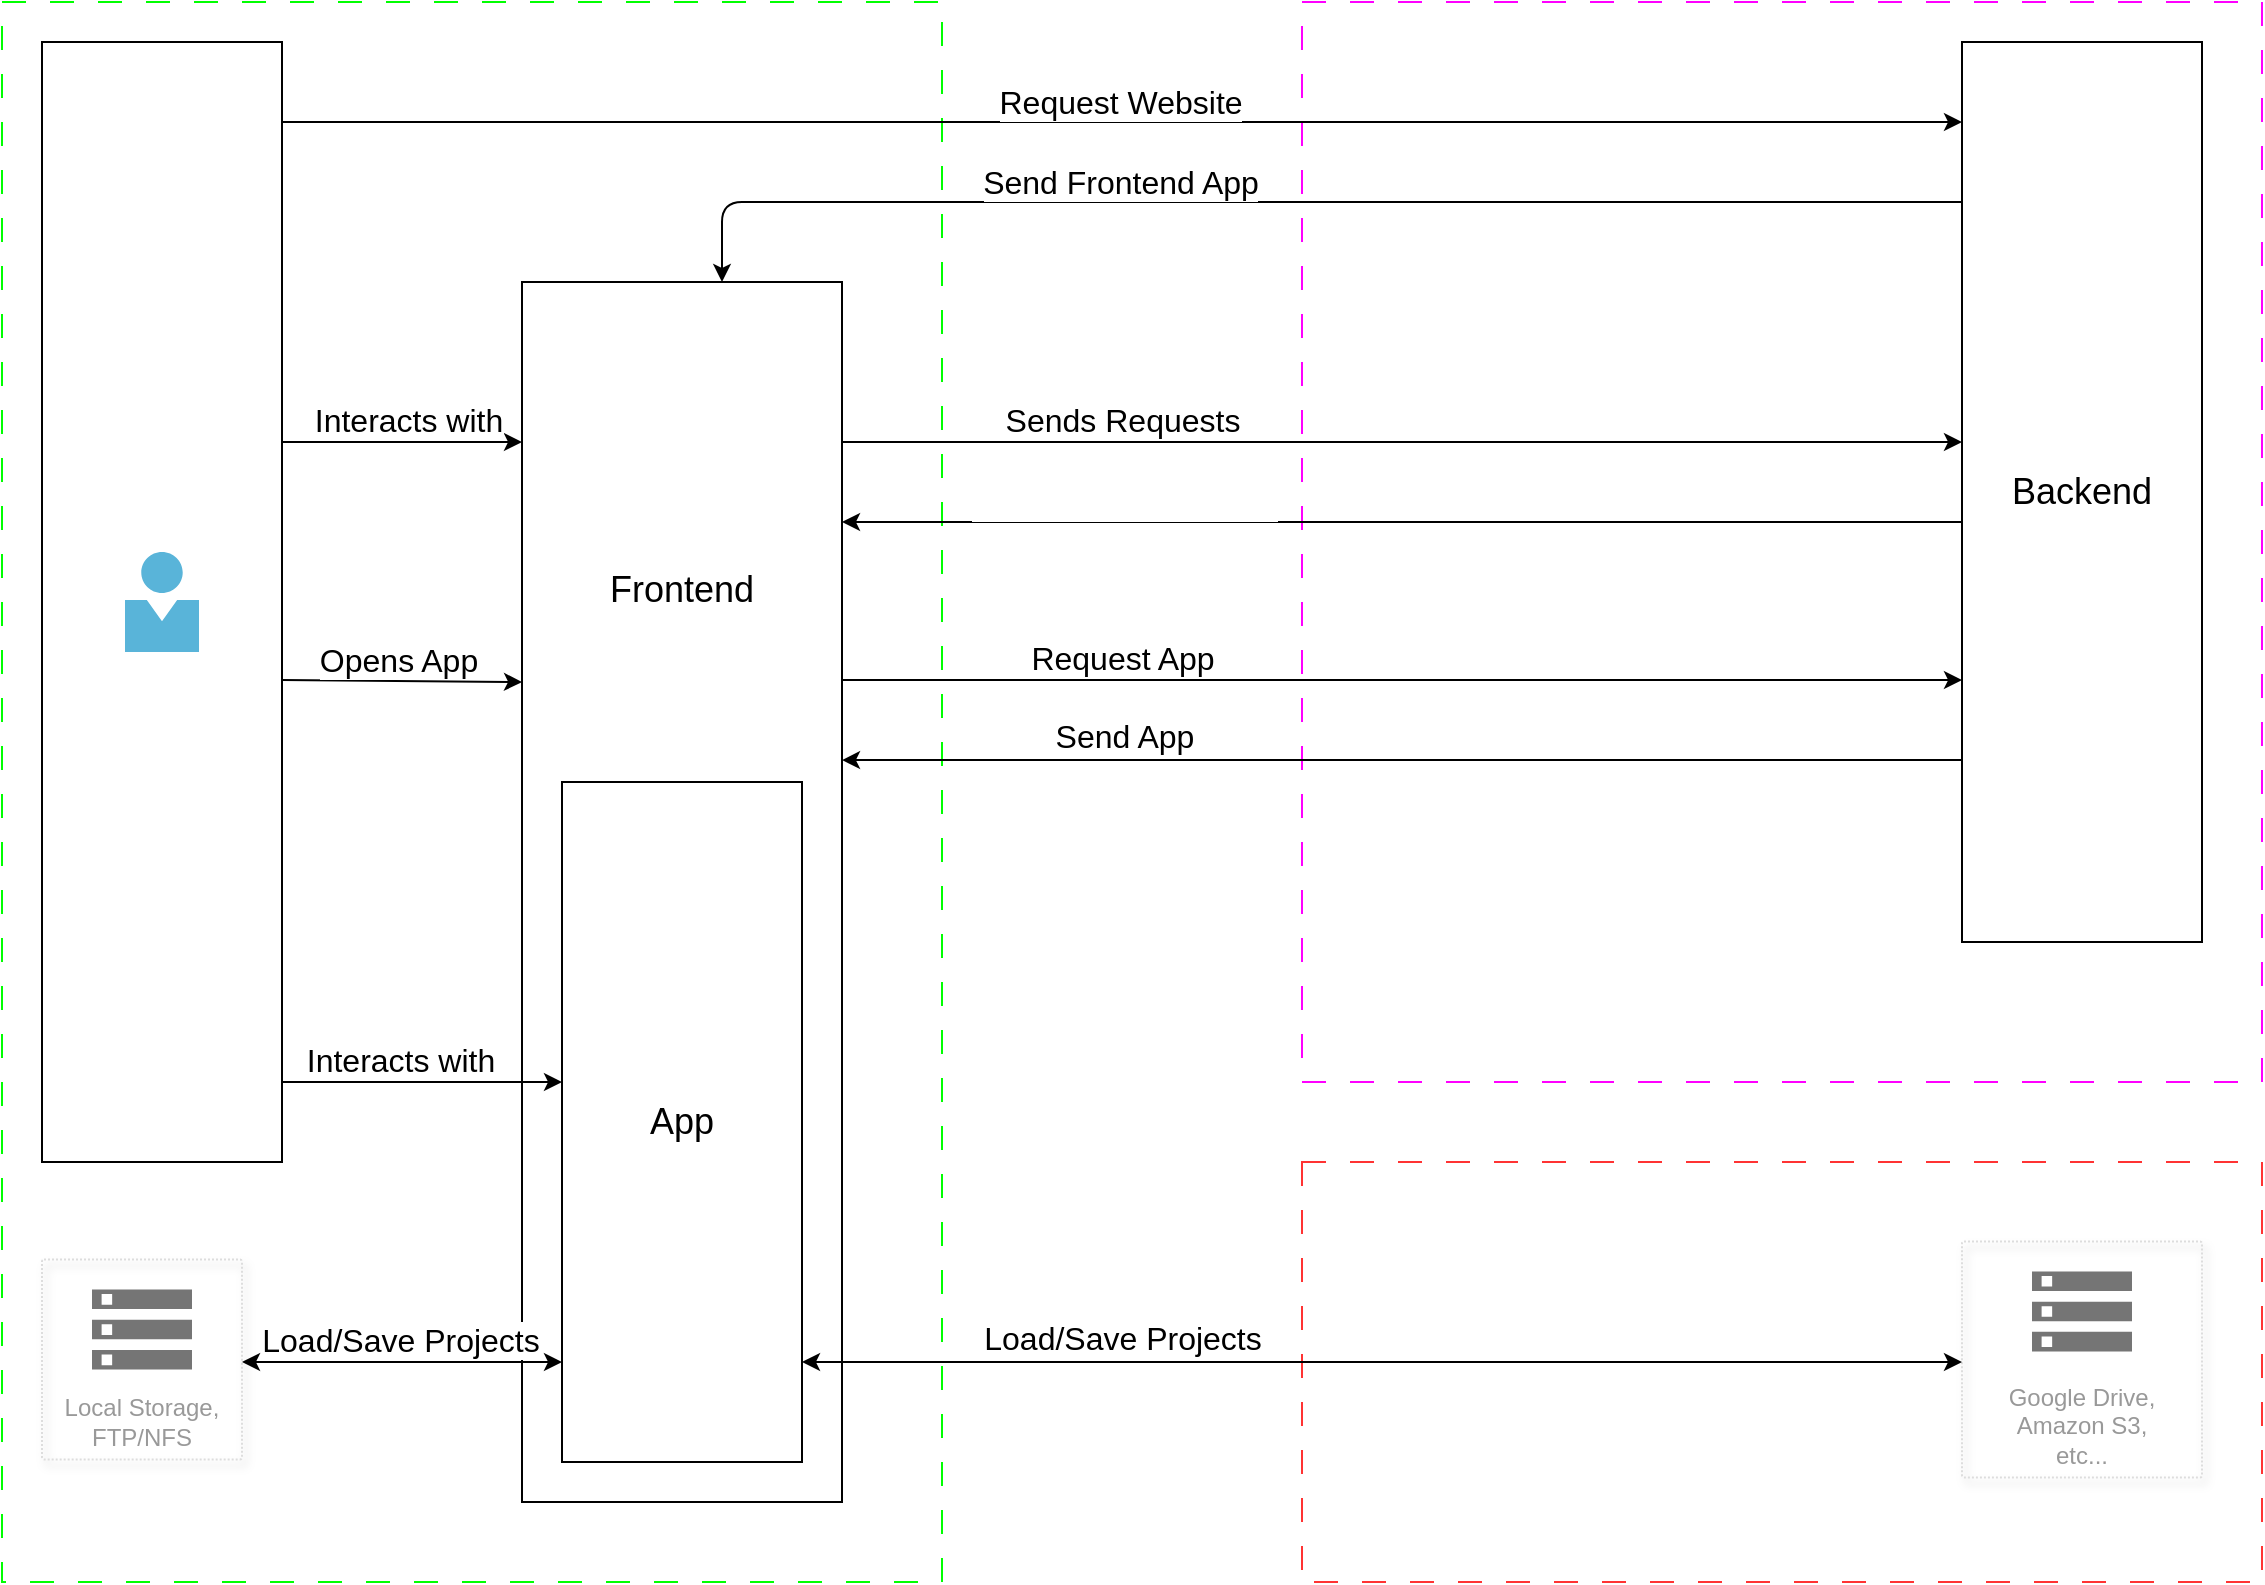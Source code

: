 <mxfile>
    <diagram id="vjc-r4SsnkEs5MD6MeEq" name="Architecture">
        <mxGraphModel dx="498" dy="510" grid="1" gridSize="10" guides="0" tooltips="1" connect="1" arrows="1" fold="1" page="1" pageScale="1" pageWidth="1169" pageHeight="827" math="0" shadow="0">
            <root>
                <mxCell id="0"/>
                <mxCell id="1" parent="0"/>
                <mxCell id="23" value="&quot;Cloud&quot;" style="rounded=0;whiteSpace=wrap;html=1;glass=0;dashed=1;dashPattern=12 12;strokeColor=#FF3333;fontSize=27;fontColor=#FFFFFF;fillColor=none;movable=0;resizable=0;rotatable=0;deletable=0;editable=0;connectable=0;align=left;verticalAlign=bottom;" parent="1" vertex="1">
                    <mxGeometry x="670" y="600" width="480" height="210" as="geometry"/>
                </mxCell>
                <mxCell id="20" value="Servers" style="rounded=0;whiteSpace=wrap;html=1;glass=0;fillColor=none;fontColor=#FFFFFF;strokeColor=#FF00FF;dashed=1;dashPattern=12 12;verticalAlign=bottom;align=left;fontSize=27;movable=0;resizable=0;rotatable=0;deletable=0;editable=0;connectable=0;" parent="1" vertex="1">
                    <mxGeometry x="670" y="20" width="480" height="540" as="geometry"/>
                </mxCell>
                <mxCell id="19" value="Client" style="rounded=0;whiteSpace=wrap;html=1;glass=0;fillColor=none;fontColor=#ffffff;strokeColor=#00FF00;dashed=1;dashPattern=12 12;verticalAlign=bottom;align=left;fontSize=27;connectable=0;allowArrows=0;editable=0;movable=0;resizable=0;rotatable=0;deletable=0;" parent="1" vertex="1">
                    <mxGeometry x="20" y="20" width="470" height="790" as="geometry"/>
                </mxCell>
                <mxCell id="16" style="edgeStyle=none;html=1;" parent="1" edge="1">
                    <mxGeometry relative="1" as="geometry">
                        <mxPoint x="440" y="240" as="sourcePoint"/>
                        <mxPoint x="1000" y="240" as="targetPoint"/>
                    </mxGeometry>
                </mxCell>
                <mxCell id="17" value="Sends Requests" style="edgeLabel;html=1;align=center;verticalAlign=middle;resizable=0;points=[];fontSize=16;" parent="16" vertex="1" connectable="0">
                    <mxGeometry x="-0.158" relative="1" as="geometry">
                        <mxPoint x="-96" y="-11" as="offset"/>
                    </mxGeometry>
                </mxCell>
                <mxCell id="2" value="Frontend&lt;br&gt;&lt;br&gt;&lt;br&gt;&lt;br&gt;&lt;br&gt;&lt;br&gt;&lt;br&gt;&lt;br&gt;&lt;br&gt;&lt;br&gt;&lt;br&gt;&lt;br&gt;&lt;br&gt;&lt;br&gt;&lt;br&gt;" style="rounded=0;whiteSpace=wrap;html=1;fontSize=18;" parent="1" vertex="1">
                    <mxGeometry x="280" y="160" width="160" height="610" as="geometry"/>
                </mxCell>
                <mxCell id="11" style="edgeStyle=none;html=1;" parent="1" edge="1">
                    <mxGeometry relative="1" as="geometry">
                        <mxPoint x="1000" y="120" as="sourcePoint"/>
                        <mxPoint x="380" y="160" as="targetPoint"/>
                        <Array as="points">
                            <mxPoint x="380" y="120"/>
                        </Array>
                    </mxGeometry>
                </mxCell>
                <mxCell id="12" value="Send Frontend App" style="edgeLabel;html=1;align=center;verticalAlign=middle;resizable=0;points=[];fontSize=16;" parent="11" vertex="1" connectable="0">
                    <mxGeometry x="-0.14" relative="1" as="geometry">
                        <mxPoint x="-137" y="-10" as="offset"/>
                    </mxGeometry>
                </mxCell>
                <mxCell id="21" style="edgeStyle=none;html=1;fontSize=27;fontColor=#FFFFFF;" parent="1" edge="1">
                    <mxGeometry relative="1" as="geometry">
                        <mxPoint x="1000" y="280" as="sourcePoint"/>
                        <mxPoint x="440" y="280" as="targetPoint"/>
                    </mxGeometry>
                </mxCell>
                <mxCell id="22" value="Respond to Requests" style="edgeLabel;html=1;align=center;verticalAlign=middle;resizable=0;points=[];fontSize=16;fontColor=#FFFFFF;" parent="21" vertex="1" connectable="0">
                    <mxGeometry x="0.131" y="3" relative="1" as="geometry">
                        <mxPoint x="-103" y="-13" as="offset"/>
                    </mxGeometry>
                </mxCell>
                <mxCell id="3" value="Backend" style="rounded=0;whiteSpace=wrap;html=1;fontSize=18;" parent="1" vertex="1">
                    <mxGeometry x="1000" y="40" width="120" height="450" as="geometry"/>
                </mxCell>
                <UserObject label="App" id="4">
                    <mxCell style="rounded=0;whiteSpace=wrap;html=1;fontSize=18;" parent="1" vertex="1">
                        <mxGeometry x="300" y="410" width="120" height="340" as="geometry"/>
                    </mxCell>
                </UserObject>
                <mxCell id="8" style="edgeStyle=none;html=1;" parent="1" edge="1">
                    <mxGeometry relative="1" as="geometry">
                        <mxPoint x="160" y="80" as="sourcePoint"/>
                        <mxPoint x="1000" y="80" as="targetPoint"/>
                    </mxGeometry>
                </mxCell>
                <mxCell id="9" value="Request Website" style="edgeLabel;html=1;align=center;verticalAlign=middle;resizable=0;points=[];fontSize=16;" parent="8" vertex="1" connectable="0">
                    <mxGeometry x="0.294" y="-2" relative="1" as="geometry">
                        <mxPoint x="-125" y="-12" as="offset"/>
                    </mxGeometry>
                </mxCell>
                <mxCell id="14" style="edgeStyle=none;html=1;fontSize=15;" parent="1" edge="1">
                    <mxGeometry relative="1" as="geometry">
                        <mxPoint x="160" y="240" as="sourcePoint"/>
                        <mxPoint x="280" y="240" as="targetPoint"/>
                    </mxGeometry>
                </mxCell>
                <mxCell id="15" value="Interacts with" style="edgeLabel;html=1;align=center;verticalAlign=middle;resizable=0;points=[];fontSize=16;" parent="14" vertex="1" connectable="0">
                    <mxGeometry x="-0.213" y="-1" relative="1" as="geometry">
                        <mxPoint x="16" y="-12" as="offset"/>
                    </mxGeometry>
                </mxCell>
                <mxCell id="24" style="edgeStyle=none;html=1;fontSize=16;" parent="1" edge="1">
                    <mxGeometry relative="1" as="geometry">
                        <mxPoint x="160" y="359.05" as="sourcePoint"/>
                        <mxPoint x="280" y="360" as="targetPoint"/>
                    </mxGeometry>
                </mxCell>
                <mxCell id="25" value="Opens App" style="edgeLabel;html=1;align=center;verticalAlign=middle;resizable=0;points=[];fontSize=16;" parent="24" vertex="1" connectable="0">
                    <mxGeometry x="0.206" y="-3" relative="1" as="geometry">
                        <mxPoint x="-15" y="-14" as="offset"/>
                    </mxGeometry>
                </mxCell>
                <mxCell id="13" value="" style="rounded=0;whiteSpace=wrap;html=1;" parent="1" vertex="1">
                    <mxGeometry x="40" y="40" width="120" height="560" as="geometry"/>
                </mxCell>
                <mxCell id="33" style="edgeStyle=none;html=1;fontSize=16;" parent="1" edge="1">
                    <mxGeometry relative="1" as="geometry">
                        <mxPoint x="1000" y="359.05" as="targetPoint"/>
                        <mxPoint x="440" y="359.05" as="sourcePoint"/>
                    </mxGeometry>
                </mxCell>
                <mxCell id="47" value="Request App" style="edgeLabel;html=1;align=center;verticalAlign=middle;resizable=0;points=[];fontSize=16;" parent="33" vertex="1" connectable="0">
                    <mxGeometry x="-0.55" y="-6" relative="1" as="geometry">
                        <mxPoint x="14" y="-17" as="offset"/>
                    </mxGeometry>
                </mxCell>
                <mxCell id="38" style="edgeStyle=none;html=1;fontSize=16;" parent="1" edge="1">
                    <mxGeometry relative="1" as="geometry">
                        <mxPoint x="440" y="399.05" as="targetPoint"/>
                        <mxPoint x="1000" y="399.05" as="sourcePoint"/>
                    </mxGeometry>
                </mxCell>
                <mxCell id="48" value="Send App" style="edgeLabel;html=1;align=center;verticalAlign=middle;resizable=0;points=[];fontSize=16;" parent="38" vertex="1" connectable="0">
                    <mxGeometry x="0.433" y="2" relative="1" as="geometry">
                        <mxPoint x="-18" y="-14" as="offset"/>
                    </mxGeometry>
                </mxCell>
                <mxCell id="40" style="endArrow=classic;startArrow=classic;html=1;fontFamily=Helvetica;fontSize=16;fontColor=default;align=center;strokeColor=default;edgeStyle=none;" parent="1" edge="1">
                    <mxGeometry relative="1" as="geometry">
                        <mxPoint x="300" y="700" as="targetPoint"/>
                        <mxPoint x="140" y="700" as="sourcePoint"/>
                    </mxGeometry>
                </mxCell>
                <mxCell id="65" value="&lt;font&gt;Load/Save Projects&lt;br&gt;&lt;/font&gt;" style="edgeLabel;html=1;align=center;verticalAlign=middle;resizable=0;points=[];fontSize=16;fontColor=default;labelBackgroundColor=default;" parent="40" vertex="1" connectable="0">
                    <mxGeometry x="0.1" relative="1" as="geometry">
                        <mxPoint x="-9" y="-11" as="offset"/>
                    </mxGeometry>
                </mxCell>
                <mxCell id="55" value="" style="sketch=0;aspect=fixed;html=1;points=[];align=center;image;fontSize=12;image=img/lib/mscae/Person.svg;glass=0;dashed=1;dashPattern=1 1;strokeColor=#0000B2;strokeWidth=4;fontColor=#0000B2;fillColor=none;" parent="1" vertex="1">
                    <mxGeometry x="81.5" y="295" width="37" height="50" as="geometry"/>
                </mxCell>
                <mxCell id="58" value="Local Storage,&#10;FTP/NFS" style="strokeColor=#dddddd;shadow=1;strokeWidth=1;rounded=1;absoluteArcSize=1;arcSize=2;labelPosition=center;verticalLabelPosition=middle;align=center;verticalAlign=bottom;spacingLeft=0;fontColor=#999999;fontSize=12;whiteSpace=wrap;spacingBottom=2;glass=0;dashed=1;dashPattern=1 1;sketch=0;fillColor=none;" parent="1" vertex="1">
                    <mxGeometry x="40" y="648.75" width="100" height="100" as="geometry"/>
                </mxCell>
                <mxCell id="59" value="" style="sketch=0;dashed=0;connectable=0;html=1;fillColor=#757575;strokeColor=none;shape=mxgraph.gcp2.storage;part=1;glass=0;dashPattern=1 1;strokeWidth=4;fontSize=16;fontColor=#0000B2;" parent="58" vertex="1">
                    <mxGeometry x="0.5" width="50" height="40" relative="1" as="geometry">
                        <mxPoint x="-25" y="15" as="offset"/>
                    </mxGeometry>
                </mxCell>
                <mxCell id="60" value="Google Drive,&#10;Amazon S3,&#10;etc..." style="strokeColor=#dddddd;shadow=1;strokeWidth=1;rounded=1;absoluteArcSize=1;arcSize=2;labelPosition=center;verticalLabelPosition=middle;align=center;verticalAlign=bottom;spacingLeft=0;fontColor=#999999;fontSize=12;whiteSpace=wrap;spacingBottom=2;glass=0;dashed=1;dashPattern=1 1;sketch=0;fillColor=none;" parent="1" vertex="1">
                    <mxGeometry x="1000" y="639.69" width="120" height="118.12" as="geometry"/>
                </mxCell>
                <mxCell id="61" value="" style="sketch=0;dashed=0;connectable=0;html=1;fillColor=#757575;strokeColor=none;shape=mxgraph.gcp2.storage;part=1;glass=0;dashPattern=1 1;strokeWidth=4;fontSize=16;fontColor=#0000B2;" parent="60" vertex="1">
                    <mxGeometry x="0.5" width="50" height="40" relative="1" as="geometry">
                        <mxPoint x="-25" y="15" as="offset"/>
                    </mxGeometry>
                </mxCell>
                <mxCell id="62" style="edgeStyle=none;html=1;" parent="1" edge="1">
                    <mxGeometry relative="1" as="geometry">
                        <mxPoint x="160" y="560" as="sourcePoint"/>
                        <mxPoint x="300" y="560" as="targetPoint"/>
                    </mxGeometry>
                </mxCell>
                <mxCell id="63" value="Interacts with" style="edgeLabel;html=1;align=center;verticalAlign=middle;resizable=0;points=[];fontSize=16;" parent="62" vertex="1" connectable="0">
                    <mxGeometry x="-0.213" y="-1" relative="1" as="geometry">
                        <mxPoint x="4" y="-12" as="offset"/>
                    </mxGeometry>
                </mxCell>
                <mxCell id="66" style="endArrow=classic;startArrow=classic;html=1;fontFamily=Helvetica;fontSize=16;fontColor=default;align=center;strokeColor=default;edgeStyle=none;" parent="1" edge="1">
                    <mxGeometry relative="1" as="geometry">
                        <mxPoint x="1000" y="700" as="targetPoint"/>
                        <mxPoint x="420" y="700" as="sourcePoint"/>
                    </mxGeometry>
                </mxCell>
                <mxCell id="67" value="&lt;font&gt;Load/Save Projects&lt;br&gt;&lt;/font&gt;" style="edgeLabel;html=1;align=center;verticalAlign=middle;resizable=0;points=[];fontSize=16;fontColor=default;labelBackgroundColor=default;" parent="66" vertex="1" connectable="0">
                    <mxGeometry x="0.1" relative="1" as="geometry">
                        <mxPoint x="-159" y="-12" as="offset"/>
                    </mxGeometry>
                </mxCell>
            </root>
        </mxGraphModel>
    </diagram>
    <diagram id="rew6usOJ27cWIxO76dd9" name="View/Default">
        <mxGraphModel dx="2450" dy="1275" grid="1" gridSize="10" guides="1" tooltips="1" connect="1" arrows="1" fold="1" page="1" pageScale="1" pageWidth="1600" pageHeight="900" math="0" shadow="0">
            <root>
                <mxCell id="0"/>
                <mxCell id="1" parent="0"/>
                <mxCell id="jeMOxjpXIFzE2GqDnwZs-1" value="Editor" style="rounded=0;whiteSpace=wrap;html=1;fontSize=17;" vertex="1" parent="1">
                    <mxGeometry x="180" y="50" width="1090" height="600" as="geometry"/>
                </mxCell>
                <mxCell id="jeMOxjpXIFzE2GqDnwZs-2" value="Shortcuts Top" style="rounded=0;whiteSpace=wrap;html=1;fontSize=17;" vertex="1" parent="1">
                    <mxGeometry x="150" y="20" width="1150" height="30" as="geometry"/>
                </mxCell>
                <mxCell id="jeMOxjpXIFzE2GqDnwZs-3" value="Project View" style="rounded=0;whiteSpace=wrap;html=1;fontSize=17;" vertex="1" parent="1">
                    <mxGeometry y="20" width="150" height="860" as="geometry"/>
                </mxCell>
                <mxCell id="jeMOxjpXIFzE2GqDnwZs-4" value="Menu Bar" style="rounded=0;whiteSpace=wrap;html=1;fontSize=17;" vertex="1" parent="1">
                    <mxGeometry width="1600" height="20" as="geometry"/>
                </mxCell>
                <mxCell id="jeMOxjpXIFzE2GqDnwZs-5" value="Footer Bar" style="rounded=0;whiteSpace=wrap;html=1;fontSize=17;" vertex="1" parent="1">
                    <mxGeometry y="880" width="1600" height="20" as="geometry"/>
                </mxCell>
                <mxCell id="jeMOxjpXIFzE2GqDnwZs-6" value="Catalog" style="rounded=0;whiteSpace=wrap;html=1;fontSize=17;" vertex="1" parent="1">
                    <mxGeometry x="1300" y="20" width="300" height="860" as="geometry"/>
                </mxCell>
                <mxCell id="jeMOxjpXIFzE2GqDnwZs-7" value="Shortcuts&amp;nbsp;Right" style="rounded=0;whiteSpace=wrap;html=1;labelBorderColor=none;horizontal=0;fontSize=17;" vertex="1" parent="1">
                    <mxGeometry x="1270" y="50" width="30" height="600" as="geometry"/>
                </mxCell>
                <mxCell id="jeMOxjpXIFzE2GqDnwZs-8" value="Config Menu" style="rounded=0;whiteSpace=wrap;html=1;fontSize=17;" vertex="1" parent="1">
                    <mxGeometry x="150" y="680" width="1150" height="200" as="geometry"/>
                </mxCell>
                <mxCell id="jeMOxjpXIFzE2GqDnwZs-9" value="Shortcuts Bottom" style="rounded=0;whiteSpace=wrap;html=1;fontSize=17;" vertex="1" parent="1">
                    <mxGeometry x="150" y="650" width="1150" height="30" as="geometry"/>
                </mxCell>
                <mxCell id="jeMOxjpXIFzE2GqDnwZs-10" value="Shortcuts Left" style="rounded=0;whiteSpace=wrap;html=1;labelBorderColor=none;horizontal=0;fontSize=17;" vertex="1" parent="1">
                    <mxGeometry x="150" y="50" width="30" height="600" as="geometry"/>
                </mxCell>
            </root>
        </mxGraphModel>
    </diagram>
    <diagram id="Wu7ZRfPeyIHBaQSe8uLy" name="View/Schematics">
        <mxGraphModel dx="1470" dy="765" grid="1" gridSize="10" guides="1" tooltips="1" connect="1" arrows="1" fold="1" page="1" pageScale="1" pageWidth="1600" pageHeight="900" math="0" shadow="0">
            <root>
                <mxCell id="0"/>
                <mxCell id="1" parent="0"/>
            </root>
        </mxGraphModel>
    </diagram>
</mxfile>